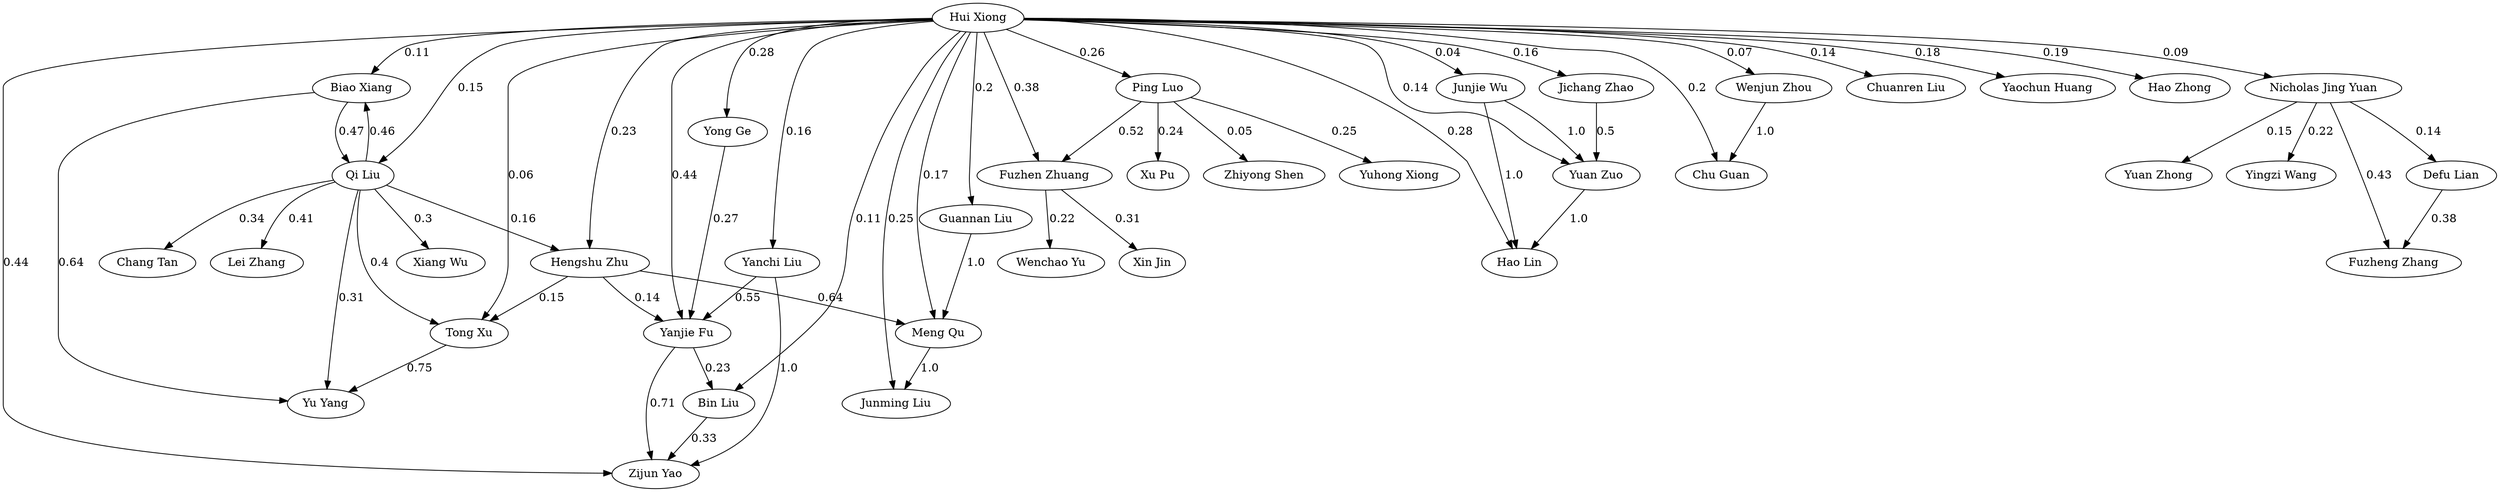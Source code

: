 strict digraph G{
"Hui Xiong" -> "Hengshu Zhu"[label = 0.23]
"Hui Xiong" -> "Yong Ge"[label = 0.28]
"Hui Xiong" -> "Ping Luo"[label = 0.26]
"Hui Xiong" -> "Yanjie Fu"[label = 0.44]
"Hui Xiong" -> "Zijun Yao"[label = 0.44]
"Hui Xiong" -> "Hao Lin"[label = 0.28]
"Ping Luo" -> "Yuhong Xiong"[label = 0.25]
"Yanjie Fu" -> "Bin Liu"[label = 0.23]
"Hengshu Zhu" -> "Meng Qu"[label = 0.64]
"Meng Qu" -> "Junming Liu"[label = 1.0]
"Hui Xiong" -> "Fuzhen Zhuang"[label = 0.38]
"Hui Xiong" -> "Meng Qu"[label = 0.17]
"Hui Xiong" -> "Biao Xiang"[label = 0.11]
"Biao Xiang" -> "Yu Yang"[label = 0.64]
"Hui Xiong" -> "Qi Liu"[label = 0.15]
"Hui Xiong" -> "Guannan Liu"[label = 0.2]
"Ping Luo" -> "Fuzhen Zhuang"[label = 0.52]
"Yanjie Fu" -> "Zijun Yao"[label = 0.71]
"Guannan Liu" -> "Meng Qu"[label = 1.0]
"Qi Liu" -> "Biao Xiang"[label = 0.46]
"Fuzhen Zhuang" -> "Wenchao Yu"[label = 0.22]
"Hui Xiong" -> "Chu Guan"[label = 0.2]
"Hui Xiong" -> "Wenjun Zhou"[label = 0.07]
"Hui Xiong" -> "Tong Xu"[label = 0.06]
"Tong Xu" -> "Yu Yang"[label = 0.75]
"Biao Xiang" -> "Qi Liu"[label = 0.47]
"Hui Xiong" -> "Chuanren Liu"[label = 0.14]
"Hui Xiong" -> "Yaochun Huang"[label = 0.18]
"Qi Liu" -> "Xiang Wu"[label = 0.3]
"Qi Liu" -> "Chang Tan"[label = 0.34]
"Hui Xiong" -> "Hao Zhong"[label = 0.19]
"Hui Xiong" -> "Yanchi Liu"[label = 0.16]
"Qi Liu" -> "Hengshu Zhu"[label = 0.16]
"Hui Xiong" -> "Yuan Zuo"[label = 0.14]
"Qi Liu" -> "Yu Yang"[label = 0.31]
"Hui Xiong" -> "Junming Liu"[label = 0.25]
"Hui Xiong" -> "Junjie Wu"[label = 0.04]
"Yong Ge" -> "Yanjie Fu"[label = 0.27]
"Junjie Wu" -> "Yuan Zuo"[label = 1.0]
"Junjie Wu" -> "Hao Lin"[label = 1.0]
"Hui Xiong" -> "Jichang Zhao"[label = 0.16]
"Qi Liu" -> "Lei Zhang"[label = 0.41]
"Ping Luo" -> "Xu Pu"[label = 0.24]
"Fuzhen Zhuang" -> "Xin Jin"[label = 0.31]
"Hui Xiong" -> "Nicholas Jing Yuan"[label = 0.09]
"Jichang Zhao" -> "Yuan Zuo"[label = 0.5]
"Nicholas Jing Yuan" -> "Fuzheng Zhang"[label = 0.43]
"Hui Xiong" -> "Bin Liu"[label = 0.11]
"Nicholas Jing Yuan" -> "Defu Lian"[label = 0.14]
"Nicholas Jing Yuan" -> "Yuan Zhong"[label = 0.15]
"Yanchi Liu" -> "Zijun Yao"[label = 1.0]
"Ping Luo" -> "Zhiyong Shen"[label = 0.05]
"Bin Liu" -> "Zijun Yao"[label = 0.33]
"Hengshu Zhu" -> "Tong Xu"[label = 0.15]
"Yuan Zuo" -> "Hao Lin"[label = 1.0]
"Wenjun Zhou" -> "Chu Guan"[label = 1.0]
"Nicholas Jing Yuan" -> "Yingzi Wang"[label = 0.22]
"Hengshu Zhu" -> "Yanjie Fu"[label = 0.14]
"Qi Liu" -> "Tong Xu"[label = 0.4]
"Yanchi Liu" -> "Yanjie Fu"[label = 0.55]
"Defu Lian" -> "Fuzheng Zhang"[label = 0.38]
}